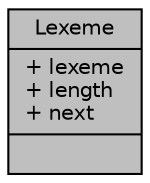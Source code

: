 digraph "Lexeme"
{
 // LATEX_PDF_SIZE
  edge [fontname="Helvetica",fontsize="10",labelfontname="Helvetica",labelfontsize="10"];
  node [fontname="Helvetica",fontsize="10",shape=record];
  Node1 [label="{Lexeme\n|+ lexeme\l+ length\l+ next\l|}",height=0.2,width=0.4,color="black", fillcolor="grey75", style="filled", fontcolor="black",tooltip="Represents a lexical token with its attributes."];
}
